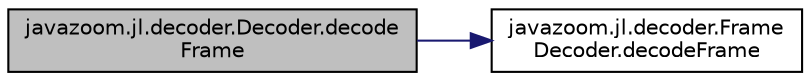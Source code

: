 digraph "javazoom.jl.decoder.Decoder.decodeFrame"
{
 // LATEX_PDF_SIZE
  edge [fontname="Helvetica",fontsize="10",labelfontname="Helvetica",labelfontsize="10"];
  node [fontname="Helvetica",fontsize="10",shape=record];
  rankdir="LR";
  Node1 [label="javazoom.jl.decoder.Decoder.decode\lFrame",height=0.2,width=0.4,color="black", fillcolor="grey75", style="filled", fontcolor="black",tooltip=" "];
  Node1 -> Node2 [color="midnightblue",fontsize="10",style="solid",fontname="Helvetica"];
  Node2 [label="javazoom.jl.decoder.Frame\lDecoder.decodeFrame",height=0.2,width=0.4,color="black", fillcolor="white", style="filled",URL="$interfacejavazoom_1_1jl_1_1decoder_1_1_frame_decoder.html#a09c71574801d11540f0bfa86d3b540db",tooltip=" "];
}
